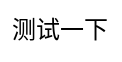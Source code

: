 <mxfile version="24.2.5" type="github">
  <diagram name="第 1 页" id="gFn3AOyY5sTRMt5AIC6S">
    <mxGraphModel dx="677" dy="485" grid="1" gridSize="10" guides="1" tooltips="1" connect="1" arrows="1" fold="1" page="1" pageScale="1" pageWidth="827" pageHeight="1169" math="0" shadow="0">
      <root>
        <mxCell id="0" />
        <mxCell id="1" parent="0" />
        <mxCell id="guFzwLVENpYaU8d0bPV9-1" value="测试一下" style="text;html=1;align=center;verticalAlign=middle;whiteSpace=wrap;rounded=0;" vertex="1" parent="1">
          <mxGeometry x="230" y="150" width="60" height="30" as="geometry" />
        </mxCell>
      </root>
    </mxGraphModel>
  </diagram>
</mxfile>
